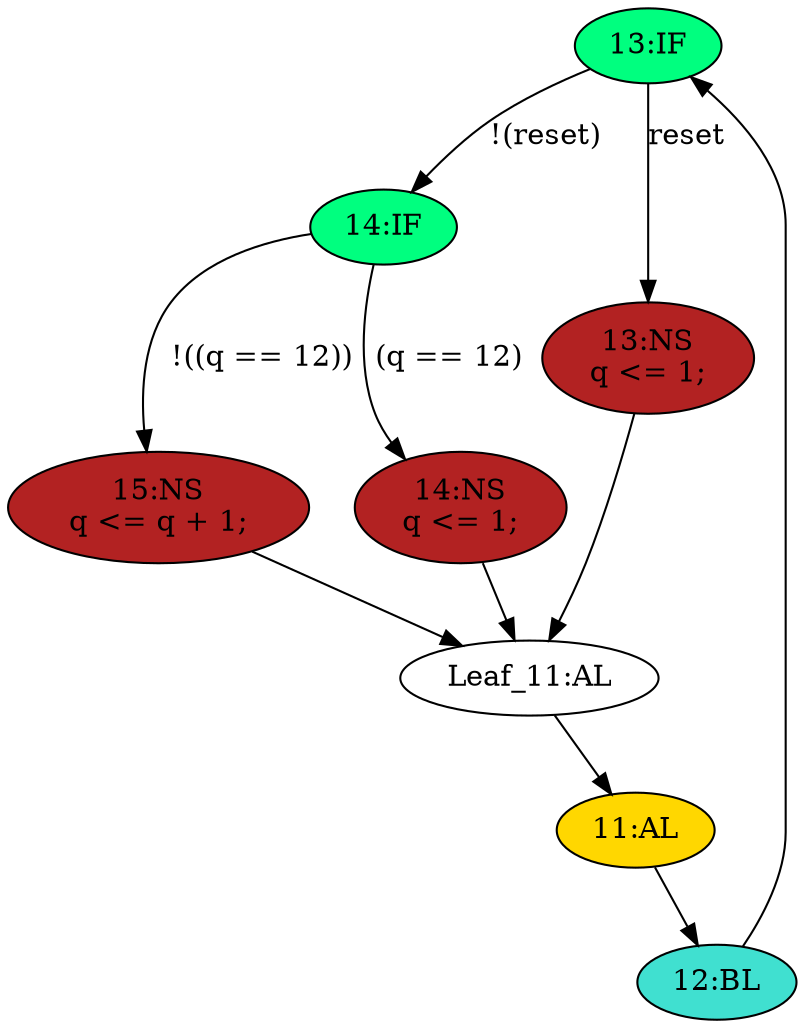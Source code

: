 strict digraph "compose( ,  )" {
	node [label="\N"];
	"13:IF"	[ast="<pyverilog.vparser.ast.IfStatement object at 0x7fa2851771d0>",
		fillcolor=springgreen,
		label="13:IF",
		statements="[]",
		style=filled,
		typ=IfStatement];
	"14:IF"	[ast="<pyverilog.vparser.ast.IfStatement object at 0x7fa285163210>",
		fillcolor=springgreen,
		label="14:IF",
		statements="[]",
		style=filled,
		typ=IfStatement];
	"13:IF" -> "14:IF"	[cond="['reset']",
		label="!(reset)",
		lineno=13];
	"13:NS"	[ast="<pyverilog.vparser.ast.NonblockingSubstitution object at 0x7fa285177090>",
		fillcolor=firebrick,
		label="13:NS
q <= 1;",
		statements="[<pyverilog.vparser.ast.NonblockingSubstitution object at 0x7fa285177090>]",
		style=filled,
		typ=NonblockingSubstitution];
	"13:IF" -> "13:NS"	[cond="['reset']",
		label=reset,
		lineno=13];
	"11:AL"	[ast="<pyverilog.vparser.ast.Always object at 0x7fa2851f5f10>",
		clk_sens=True,
		fillcolor=gold,
		label="11:AL",
		sens="['clk']",
		statements="[]",
		style=filled,
		typ=Always,
		use_var="['q', 'reset']"];
	"12:BL"	[ast="<pyverilog.vparser.ast.Block object at 0x7fa2851f5690>",
		fillcolor=turquoise,
		label="12:BL",
		statements="[]",
		style=filled,
		typ=Block];
	"11:AL" -> "12:BL"	[cond="[]",
		lineno=None];
	"Leaf_11:AL"	[def_var="['q']",
		label="Leaf_11:AL"];
	"Leaf_11:AL" -> "11:AL";
	"15:NS"	[ast="<pyverilog.vparser.ast.NonblockingSubstitution object at 0x7fa28510ebd0>",
		fillcolor=firebrick,
		label="15:NS
q <= q + 1;",
		statements="[<pyverilog.vparser.ast.NonblockingSubstitution object at 0x7fa28510ebd0>]",
		style=filled,
		typ=NonblockingSubstitution];
	"14:IF" -> "15:NS"	[cond="['q']",
		label="!((q == 12))",
		lineno=14];
	"14:NS"	[ast="<pyverilog.vparser.ast.NonblockingSubstitution object at 0x7fa285163610>",
		fillcolor=firebrick,
		label="14:NS
q <= 1;",
		statements="[<pyverilog.vparser.ast.NonblockingSubstitution object at 0x7fa285163610>]",
		style=filled,
		typ=NonblockingSubstitution];
	"14:IF" -> "14:NS"	[cond="['q']",
		label="(q == 12)",
		lineno=14];
	"12:BL" -> "13:IF"	[cond="[]",
		lineno=None];
	"15:NS" -> "Leaf_11:AL"	[cond="[]",
		lineno=None];
	"13:NS" -> "Leaf_11:AL"	[cond="[]",
		lineno=None];
	"14:NS" -> "Leaf_11:AL"	[cond="[]",
		lineno=None];
}
